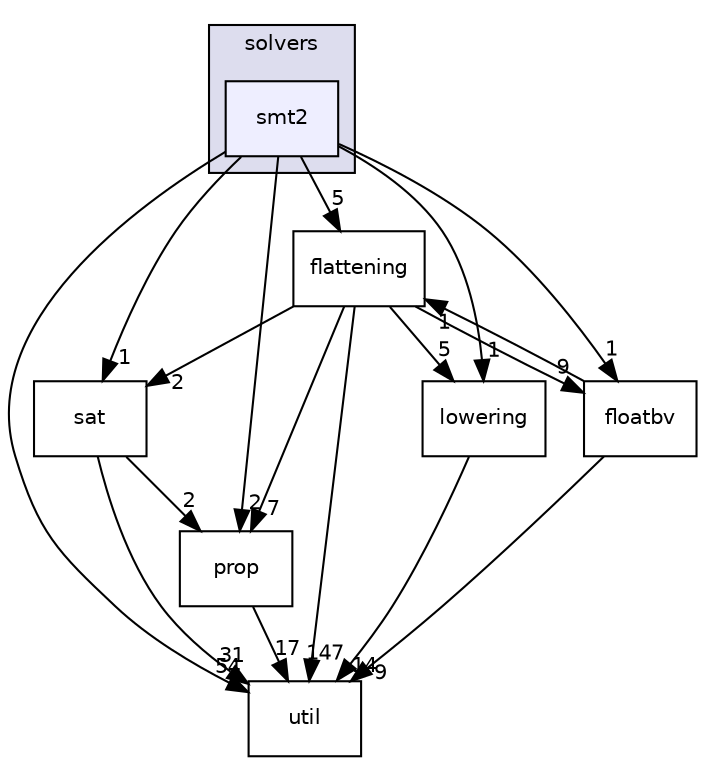 digraph "/home/runner/work/cbmc-documentation/cbmc-documentation/src/solvers/smt2" {
  bgcolor=transparent;
  compound=true
  node [ fontsize="10", fontname="Helvetica"];
  edge [ labelfontsize="10", labelfontname="Helvetica"];
  subgraph clusterdir_19373f467389307dc54ab8a6e9e19559 {
    graph [ bgcolor="#ddddee", pencolor="black", label="solvers" fontname="Helvetica", fontsize="10", URL="dir_19373f467389307dc54ab8a6e9e19559.html"]
  dir_d04af94a51ee9b3893e12d8dab362bda [shape=box, label="smt2", style="filled", fillcolor="#eeeeff", pencolor="black", URL="dir_d04af94a51ee9b3893e12d8dab362bda.html"];
  }
  dir_95992f7eabcbd576bf4841b6d0d09aae [shape=box label="flattening" URL="dir_95992f7eabcbd576bf4841b6d0d09aae.html"];
  dir_b7878ad5ecbf2506f4125b9d34c97e45 [shape=box label="util" URL="dir_b7878ad5ecbf2506f4125b9d34c97e45.html"];
  dir_e391775a03ff229430b5b1f21da1ae18 [shape=box label="sat" URL="dir_e391775a03ff229430b5b1f21da1ae18.html"];
  dir_f27efa9855da05acfb0caa0983180615 [shape=box label="prop" URL="dir_f27efa9855da05acfb0caa0983180615.html"];
  dir_378a869ac4a05e8d239d807c4f40d31b [shape=box label="lowering" URL="dir_378a869ac4a05e8d239d807c4f40d31b.html"];
  dir_65e07bd3cc696c75a07cd34474c2e4b7 [shape=box label="floatbv" URL="dir_65e07bd3cc696c75a07cd34474c2e4b7.html"];
  dir_95992f7eabcbd576bf4841b6d0d09aae->dir_b7878ad5ecbf2506f4125b9d34c97e45 [headlabel="147", labeldistance=1.5 headhref="dir_000052_000036.html"];
  dir_95992f7eabcbd576bf4841b6d0d09aae->dir_e391775a03ff229430b5b1f21da1ae18 [headlabel="2", labeldistance=1.5 headhref="dir_000052_000058.html"];
  dir_95992f7eabcbd576bf4841b6d0d09aae->dir_f27efa9855da05acfb0caa0983180615 [headlabel="7", labeldistance=1.5 headhref="dir_000052_000055.html"];
  dir_95992f7eabcbd576bf4841b6d0d09aae->dir_378a869ac4a05e8d239d807c4f40d31b [headlabel="5", labeldistance=1.5 headhref="dir_000052_000054.html"];
  dir_95992f7eabcbd576bf4841b6d0d09aae->dir_65e07bd3cc696c75a07cd34474c2e4b7 [headlabel="9", labeldistance=1.5 headhref="dir_000052_000053.html"];
  dir_e391775a03ff229430b5b1f21da1ae18->dir_b7878ad5ecbf2506f4125b9d34c97e45 [headlabel="31", labeldistance=1.5 headhref="dir_000058_000036.html"];
  dir_e391775a03ff229430b5b1f21da1ae18->dir_f27efa9855da05acfb0caa0983180615 [headlabel="2", labeldistance=1.5 headhref="dir_000058_000055.html"];
  dir_f27efa9855da05acfb0caa0983180615->dir_b7878ad5ecbf2506f4125b9d34c97e45 [headlabel="17", labeldistance=1.5 headhref="dir_000055_000036.html"];
  dir_d04af94a51ee9b3893e12d8dab362bda->dir_95992f7eabcbd576bf4841b6d0d09aae [headlabel="5", labeldistance=1.5 headhref="dir_000059_000052.html"];
  dir_d04af94a51ee9b3893e12d8dab362bda->dir_b7878ad5ecbf2506f4125b9d34c97e45 [headlabel="54", labeldistance=1.5 headhref="dir_000059_000036.html"];
  dir_d04af94a51ee9b3893e12d8dab362bda->dir_e391775a03ff229430b5b1f21da1ae18 [headlabel="1", labeldistance=1.5 headhref="dir_000059_000058.html"];
  dir_d04af94a51ee9b3893e12d8dab362bda->dir_f27efa9855da05acfb0caa0983180615 [headlabel="2", labeldistance=1.5 headhref="dir_000059_000055.html"];
  dir_d04af94a51ee9b3893e12d8dab362bda->dir_378a869ac4a05e8d239d807c4f40d31b [headlabel="1", labeldistance=1.5 headhref="dir_000059_000054.html"];
  dir_d04af94a51ee9b3893e12d8dab362bda->dir_65e07bd3cc696c75a07cd34474c2e4b7 [headlabel="1", labeldistance=1.5 headhref="dir_000059_000053.html"];
  dir_378a869ac4a05e8d239d807c4f40d31b->dir_b7878ad5ecbf2506f4125b9d34c97e45 [headlabel="14", labeldistance=1.5 headhref="dir_000054_000036.html"];
  dir_65e07bd3cc696c75a07cd34474c2e4b7->dir_95992f7eabcbd576bf4841b6d0d09aae [headlabel="1", labeldistance=1.5 headhref="dir_000053_000052.html"];
  dir_65e07bd3cc696c75a07cd34474c2e4b7->dir_b7878ad5ecbf2506f4125b9d34c97e45 [headlabel="9", labeldistance=1.5 headhref="dir_000053_000036.html"];
}
